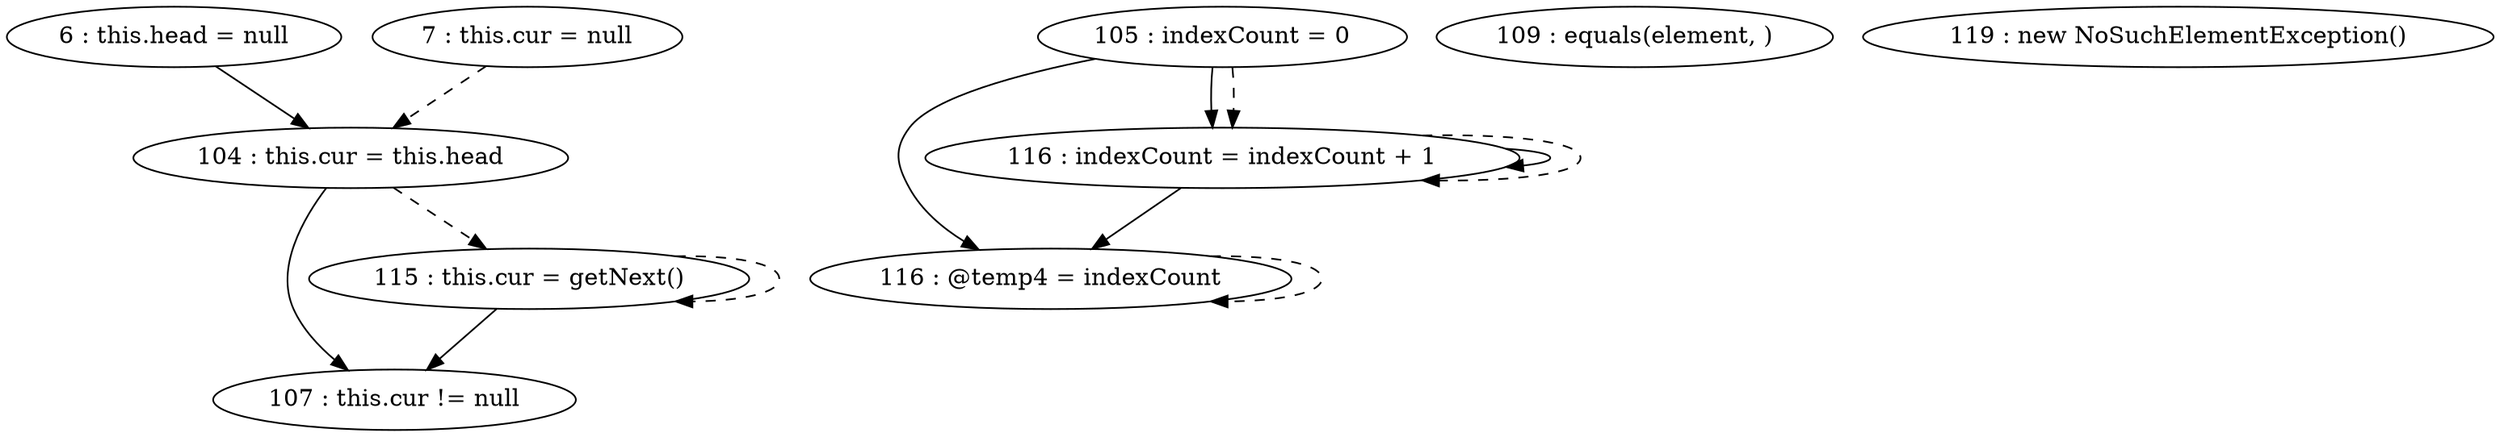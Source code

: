 digraph G {
"6 : this.head = null"
"6 : this.head = null" -> "104 : this.cur = this.head"
"7 : this.cur = null"
"7 : this.cur = null" -> "104 : this.cur = this.head" [style=dashed]
"104 : this.cur = this.head"
"104 : this.cur = this.head" -> "107 : this.cur != null"
"104 : this.cur = this.head" -> "115 : this.cur = getNext()" [style=dashed]
"105 : indexCount = 0"
"105 : indexCount = 0" -> "116 : @temp4 = indexCount"
"105 : indexCount = 0" -> "116 : indexCount = indexCount + 1"
"105 : indexCount = 0" -> "116 : indexCount = indexCount + 1" [style=dashed]
"107 : this.cur != null"
"109 : equals(element, )"
"119 : new NoSuchElementException()"
"115 : this.cur = getNext()"
"115 : this.cur = getNext()" -> "107 : this.cur != null"
"115 : this.cur = getNext()" -> "115 : this.cur = getNext()" [style=dashed]
"116 : @temp4 = indexCount"
"116 : @temp4 = indexCount" -> "116 : @temp4 = indexCount" [style=dashed]
"116 : indexCount = indexCount + 1"
"116 : indexCount = indexCount + 1" -> "116 : @temp4 = indexCount"
"116 : indexCount = indexCount + 1" -> "116 : indexCount = indexCount + 1"
"116 : indexCount = indexCount + 1" -> "116 : indexCount = indexCount + 1" [style=dashed]
"107 : this.cur != null"
}